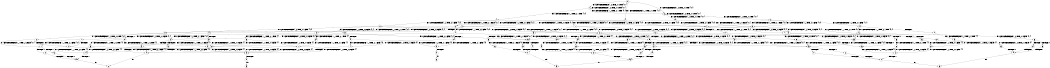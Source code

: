 digraph BCG {
size = "7, 10.5";
center = TRUE;
node [shape = circle];
0 [peripheries = 2];
0 -> 1 [label = "EX !0 !ATOMIC_EXCH_BRANCH (1, +0, TRUE, +0, 1, TRUE) !{0, 1}"];
0 -> 2 [label = "EX !1 !ATOMIC_EXCH_BRANCH (1, +1, TRUE, +0, 1, TRUE) !{0, 1}"];
0 -> 3 [label = "EX !0 !ATOMIC_EXCH_BRANCH (1, +0, TRUE, +0, 1, TRUE) !{0, 1}"];
1 -> 1 [label = "EX !0 !ATOMIC_EXCH_BRANCH (1, +0, TRUE, +0, 1, TRUE) !{0, 1}"];
1 -> 4 [label = "EX !1 !ATOMIC_EXCH_BRANCH (1, +1, TRUE, +0, 1, TRUE) !{0, 1}"];
1 -> 3 [label = "EX !0 !ATOMIC_EXCH_BRANCH (1, +0, TRUE, +0, 1, TRUE) !{0, 1}"];
2 -> 5 [label = "EX !1 !ATOMIC_EXCH_BRANCH (1, +1, TRUE, +0, 1, FALSE) !{0, 1}"];
2 -> 6 [label = "EX !0 !ATOMIC_EXCH_BRANCH (1, +0, TRUE, +0, 1, FALSE) !{0, 1}"];
2 -> 7 [label = "EX !0 !ATOMIC_EXCH_BRANCH (1, +0, TRUE, +0, 1, FALSE) !{0, 1}"];
3 -> 8 [label = "EX !1 !ATOMIC_EXCH_BRANCH (1, +1, TRUE, +0, 1, TRUE) !{0, 1}"];
3 -> 3 [label = "EX !0 !ATOMIC_EXCH_BRANCH (1, +0, TRUE, +0, 1, TRUE) !{0, 1}"];
3 -> 9 [label = "EX !1 !ATOMIC_EXCH_BRANCH (1, +1, TRUE, +0, 1, TRUE) !{0, 1}"];
4 -> 6 [label = "EX !0 !ATOMIC_EXCH_BRANCH (1, +0, TRUE, +0, 1, FALSE) !{0, 1}"];
4 -> 10 [label = "EX !1 !ATOMIC_EXCH_BRANCH (1, +1, TRUE, +0, 1, FALSE) !{0, 1}"];
4 -> 7 [label = "EX !0 !ATOMIC_EXCH_BRANCH (1, +0, TRUE, +0, 1, FALSE) !{0, 1}"];
5 -> 11 [label = "EX !1 !ATOMIC_EXCH_BRANCH (1, +1, TRUE, +0, 2, FALSE) !{0, 1}"];
5 -> 12 [label = "EX !0 !ATOMIC_EXCH_BRANCH (1, +0, TRUE, +0, 1, FALSE) !{0, 1}"];
5 -> 13 [label = "EX !0 !ATOMIC_EXCH_BRANCH (1, +0, TRUE, +0, 1, FALSE) !{0, 1}"];
6 -> 14 [label = "EX !1 !ATOMIC_EXCH_BRANCH (1, +1, TRUE, +0, 1, TRUE) !{0, 1}"];
6 -> 15 [label = "TERMINATE !0"];
7 -> 16 [label = "EX !1 !ATOMIC_EXCH_BRANCH (1, +1, TRUE, +0, 1, TRUE) !{0, 1}"];
7 -> 17 [label = "EX !1 !ATOMIC_EXCH_BRANCH (1, +1, TRUE, +0, 1, TRUE) !{0, 1}"];
7 -> 18 [label = "TERMINATE !0"];
8 -> 19 [label = "EX !0 !ATOMIC_EXCH_BRANCH (1, +0, TRUE, +0, 1, FALSE) !{0, 1}"];
8 -> 20 [label = "EX !1 !ATOMIC_EXCH_BRANCH (1, +1, TRUE, +0, 1, FALSE) !{0, 1}"];
8 -> 7 [label = "EX !0 !ATOMIC_EXCH_BRANCH (1, +0, TRUE, +0, 1, FALSE) !{0, 1}"];
9 -> 20 [label = "EX !1 !ATOMIC_EXCH_BRANCH (1, +1, TRUE, +0, 1, FALSE) !{0, 1}"];
9 -> 7 [label = "EX !0 !ATOMIC_EXCH_BRANCH (1, +0, TRUE, +0, 1, FALSE) !{0, 1}"];
9 -> 21 [label = "EX !1 !ATOMIC_EXCH_BRANCH (1, +1, TRUE, +0, 1, FALSE) !{0, 1}"];
10 -> 12 [label = "EX !0 !ATOMIC_EXCH_BRANCH (1, +0, TRUE, +0, 1, FALSE) !{0, 1}"];
10 -> 22 [label = "EX !1 !ATOMIC_EXCH_BRANCH (1, +1, TRUE, +0, 2, FALSE) !{0, 1}"];
10 -> 13 [label = "EX !0 !ATOMIC_EXCH_BRANCH (1, +0, TRUE, +0, 1, FALSE) !{0, 1}"];
11 -> 23 [label = "EX !0 !ATOMIC_EXCH_BRANCH (1, +0, TRUE, +0, 1, FALSE) !{0, 1}"];
11 -> 24 [label = "TERMINATE !1"];
11 -> 25 [label = "EX !0 !ATOMIC_EXCH_BRANCH (1, +0, TRUE, +0, 1, FALSE) !{0, 1}"];
12 -> 26 [label = "EX !1 !ATOMIC_EXCH_BRANCH (1, +1, TRUE, +0, 2, TRUE) !{0, 1}"];
12 -> 27 [label = "TERMINATE !0"];
13 -> 28 [label = "EX !1 !ATOMIC_EXCH_BRANCH (1, +1, TRUE, +0, 2, TRUE) !{0, 1}"];
13 -> 29 [label = "EX !1 !ATOMIC_EXCH_BRANCH (1, +1, TRUE, +0, 2, TRUE) !{0, 1}"];
13 -> 30 [label = "TERMINATE !0"];
14 -> 31 [label = "EX !1 !ATOMIC_EXCH_BRANCH (1, +1, TRUE, +0, 1, FALSE) !{0, 1}"];
14 -> 32 [label = "TERMINATE !0"];
15 -> 33 [label = "EX !1 !ATOMIC_EXCH_BRANCH (1, +1, TRUE, +0, 1, TRUE) !{1}"];
15 -> 34 [label = "EX !1 !ATOMIC_EXCH_BRANCH (1, +1, TRUE, +0, 1, TRUE) !{1}"];
16 -> 35 [label = "EX !1 !ATOMIC_EXCH_BRANCH (1, +1, TRUE, +0, 1, FALSE) !{0, 1}"];
16 -> 36 [label = "TERMINATE !0"];
17 -> 35 [label = "EX !1 !ATOMIC_EXCH_BRANCH (1, +1, TRUE, +0, 1, FALSE) !{0, 1}"];
17 -> 37 [label = "EX !1 !ATOMIC_EXCH_BRANCH (1, +1, TRUE, +0, 1, FALSE) !{0, 1}"];
17 -> 38 [label = "TERMINATE !0"];
18 -> 39 [label = "EX !1 !ATOMIC_EXCH_BRANCH (1, +1, TRUE, +0, 1, TRUE) !{1}"];
19 -> 16 [label = "EX !1 !ATOMIC_EXCH_BRANCH (1, +1, TRUE, +0, 1, TRUE) !{0, 1}"];
19 -> 40 [label = "TERMINATE !0"];
20 -> 41 [label = "EX !0 !ATOMIC_EXCH_BRANCH (1, +0, TRUE, +0, 1, FALSE) !{0, 1}"];
20 -> 42 [label = "EX !1 !ATOMIC_EXCH_BRANCH (1, +1, TRUE, +0, 2, FALSE) !{0, 1}"];
20 -> 13 [label = "EX !0 !ATOMIC_EXCH_BRANCH (1, +0, TRUE, +0, 1, FALSE) !{0, 1}"];
21 -> 42 [label = "EX !1 !ATOMIC_EXCH_BRANCH (1, +1, TRUE, +0, 2, FALSE) !{0, 1}"];
21 -> 13 [label = "EX !0 !ATOMIC_EXCH_BRANCH (1, +0, TRUE, +0, 1, FALSE) !{0, 1}"];
21 -> 43 [label = "EX !1 !ATOMIC_EXCH_BRANCH (1, +1, TRUE, +0, 2, FALSE) !{0, 1}"];
22 -> 23 [label = "EX !0 !ATOMIC_EXCH_BRANCH (1, +0, TRUE, +0, 1, FALSE) !{0, 1}"];
22 -> 44 [label = "TERMINATE !1"];
22 -> 25 [label = "EX !0 !ATOMIC_EXCH_BRANCH (1, +0, TRUE, +0, 1, FALSE) !{0, 1}"];
23 -> 45 [label = "TERMINATE !0"];
23 -> 46 [label = "TERMINATE !1"];
24 -> 47 [label = "EX !0 !ATOMIC_EXCH_BRANCH (1, +0, TRUE, +0, 1, FALSE) !{0}"];
24 -> 48 [label = "EX !0 !ATOMIC_EXCH_BRANCH (1, +0, TRUE, +0, 1, FALSE) !{0}"];
25 -> 49 [label = "TERMINATE !0"];
25 -> 50 [label = "TERMINATE !1"];
26 -> 51 [label = "EX !1 !ATOMIC_EXCH_BRANCH (1, +1, TRUE, +0, 2, FALSE) !{0, 1}"];
26 -> 52 [label = "TERMINATE !0"];
27 -> 53 [label = "EX !1 !ATOMIC_EXCH_BRANCH (1, +1, TRUE, +0, 2, TRUE) !{1}"];
27 -> 54 [label = "EX !1 !ATOMIC_EXCH_BRANCH (1, +1, TRUE, +0, 2, TRUE) !{1}"];
28 -> 55 [label = "EX !1 !ATOMIC_EXCH_BRANCH (1, +1, TRUE, +0, 2, FALSE) !{0, 1}"];
28 -> 56 [label = "TERMINATE !0"];
29 -> 55 [label = "EX !1 !ATOMIC_EXCH_BRANCH (1, +1, TRUE, +0, 2, FALSE) !{0, 1}"];
29 -> 57 [label = "EX !1 !ATOMIC_EXCH_BRANCH (1, +1, TRUE, +0, 2, FALSE) !{0, 1}"];
29 -> 58 [label = "TERMINATE !0"];
30 -> 59 [label = "EX !1 !ATOMIC_EXCH_BRANCH (1, +1, TRUE, +0, 2, TRUE) !{1}"];
31 -> 51 [label = "EX !1 !ATOMIC_EXCH_BRANCH (1, +1, TRUE, +0, 2, FALSE) !{0, 1}"];
31 -> 52 [label = "TERMINATE !0"];
32 -> 60 [label = "EX !1 !ATOMIC_EXCH_BRANCH (1, +1, TRUE, +0, 1, FALSE) !{1}"];
32 -> 61 [label = "EX !1 !ATOMIC_EXCH_BRANCH (1, +1, TRUE, +0, 1, FALSE) !{1}"];
33 -> 60 [label = "EX !1 !ATOMIC_EXCH_BRANCH (1, +1, TRUE, +0, 1, FALSE) !{1}"];
33 -> 61 [label = "EX !1 !ATOMIC_EXCH_BRANCH (1, +1, TRUE, +0, 1, FALSE) !{1}"];
34 -> 61 [label = "EX !1 !ATOMIC_EXCH_BRANCH (1, +1, TRUE, +0, 1, FALSE) !{1}"];
35 -> 55 [label = "EX !1 !ATOMIC_EXCH_BRANCH (1, +1, TRUE, +0, 2, FALSE) !{0, 1}"];
35 -> 56 [label = "TERMINATE !0"];
36 -> 62 [label = "EX !1 !ATOMIC_EXCH_BRANCH (1, +1, TRUE, +0, 1, FALSE) !{1}"];
37 -> 55 [label = "EX !1 !ATOMIC_EXCH_BRANCH (1, +1, TRUE, +0, 2, FALSE) !{0, 1}"];
37 -> 57 [label = "EX !1 !ATOMIC_EXCH_BRANCH (1, +1, TRUE, +0, 2, FALSE) !{0, 1}"];
37 -> 58 [label = "TERMINATE !0"];
38 -> 63 [label = "EX !1 !ATOMIC_EXCH_BRANCH (1, +1, TRUE, +0, 1, FALSE) !{1}"];
39 -> 63 [label = "EX !1 !ATOMIC_EXCH_BRANCH (1, +1, TRUE, +0, 1, FALSE) !{1}"];
40 -> 64 [label = "EX !1 !ATOMIC_EXCH_BRANCH (1, +1, TRUE, +0, 1, TRUE) !{1}"];
41 -> 28 [label = "EX !1 !ATOMIC_EXCH_BRANCH (1, +1, TRUE, +0, 2, TRUE) !{0, 1}"];
41 -> 65 [label = "TERMINATE !0"];
42 -> 66 [label = "EX !0 !ATOMIC_EXCH_BRANCH (1, +0, TRUE, +0, 1, FALSE) !{0, 1}"];
42 -> 67 [label = "TERMINATE !1"];
42 -> 25 [label = "EX !0 !ATOMIC_EXCH_BRANCH (1, +0, TRUE, +0, 1, FALSE) !{0, 1}"];
43 -> 25 [label = "EX !0 !ATOMIC_EXCH_BRANCH (1, +0, TRUE, +0, 1, FALSE) !{0, 1}"];
43 -> 68 [label = "TERMINATE !1"];
44 -> 47 [label = "EX !0 !ATOMIC_EXCH_BRANCH (1, +0, TRUE, +0, 1, FALSE) !{0}"];
44 -> 48 [label = "EX !0 !ATOMIC_EXCH_BRANCH (1, +0, TRUE, +0, 1, FALSE) !{0}"];
45 -> 69 [label = "TERMINATE !1"];
46 -> 69 [label = "TERMINATE !0"];
47 -> 69 [label = "TERMINATE !0"];
48 -> 70 [label = "TERMINATE !0"];
49 -> 71 [label = "TERMINATE !1"];
50 -> 71 [label = "TERMINATE !0"];
51 -> 72 [label = "TERMINATE !0"];
51 -> 73 [label = "TERMINATE !1"];
52 -> 74 [label = "EX !1 !ATOMIC_EXCH_BRANCH (1, +1, TRUE, +0, 2, FALSE) !{1}"];
52 -> 75 [label = "EX !1 !ATOMIC_EXCH_BRANCH (1, +1, TRUE, +0, 2, FALSE) !{1}"];
53 -> 74 [label = "EX !1 !ATOMIC_EXCH_BRANCH (1, +1, TRUE, +0, 2, FALSE) !{1}"];
53 -> 75 [label = "EX !1 !ATOMIC_EXCH_BRANCH (1, +1, TRUE, +0, 2, FALSE) !{1}"];
54 -> 75 [label = "EX !1 !ATOMIC_EXCH_BRANCH (1, +1, TRUE, +0, 2, FALSE) !{1}"];
55 -> 76 [label = "TERMINATE !0"];
55 -> 77 [label = "TERMINATE !1"];
56 -> 78 [label = "EX !1 !ATOMIC_EXCH_BRANCH (1, +1, TRUE, +0, 2, FALSE) !{1}"];
57 -> 79 [label = "TERMINATE !0"];
57 -> 80 [label = "TERMINATE !1"];
58 -> 81 [label = "EX !1 !ATOMIC_EXCH_BRANCH (1, +1, TRUE, +0, 2, FALSE) !{1}"];
59 -> 81 [label = "EX !1 !ATOMIC_EXCH_BRANCH (1, +1, TRUE, +0, 2, FALSE) !{1}"];
60 -> 74 [label = "EX !1 !ATOMIC_EXCH_BRANCH (1, +1, TRUE, +0, 2, FALSE) !{1}"];
60 -> 75 [label = "EX !1 !ATOMIC_EXCH_BRANCH (1, +1, TRUE, +0, 2, FALSE) !{1}"];
61 -> 75 [label = "EX !1 !ATOMIC_EXCH_BRANCH (1, +1, TRUE, +0, 2, FALSE) !{1}"];
62 -> 78 [label = "EX !1 !ATOMIC_EXCH_BRANCH (1, +1, TRUE, +0, 2, FALSE) !{1}"];
63 -> 81 [label = "EX !1 !ATOMIC_EXCH_BRANCH (1, +1, TRUE, +0, 2, FALSE) !{1}"];
64 -> 62 [label = "EX !1 !ATOMIC_EXCH_BRANCH (1, +1, TRUE, +0, 1, FALSE) !{1}"];
65 -> 82 [label = "EX !1 !ATOMIC_EXCH_BRANCH (1, +1, TRUE, +0, 2, TRUE) !{1}"];
66 -> 83 [label = "TERMINATE !0"];
66 -> 84 [label = "TERMINATE !1"];
67 -> 85 [label = "EX !0 !ATOMIC_EXCH_BRANCH (1, +0, TRUE, +0, 1, FALSE) !{0}"];
68 -> 86 [label = "EX !0 !ATOMIC_EXCH_BRANCH (1, +0, TRUE, +0, 1, FALSE) !{0}"];
69 -> 87 [label = "exit"];
70 -> 88 [label = "exit"];
71 -> 89 [label = "exit"];
72 -> 90 [label = "TERMINATE !1"];
73 -> 90 [label = "TERMINATE !0"];
74 -> 90 [label = "TERMINATE !1"];
75 -> 91 [label = "TERMINATE !1"];
76 -> 92 [label = "TERMINATE !1"];
77 -> 92 [label = "TERMINATE !0"];
78 -> 92 [label = "TERMINATE !1"];
79 -> 93 [label = "TERMINATE !1"];
80 -> 93 [label = "TERMINATE !0"];
81 -> 93 [label = "TERMINATE !1"];
82 -> 78 [label = "EX !1 !ATOMIC_EXCH_BRANCH (1, +1, TRUE, +0, 2, FALSE) !{1}"];
83 -> 94 [label = "TERMINATE !1"];
84 -> 94 [label = "TERMINATE !0"];
85 -> 94 [label = "TERMINATE !0"];
86 -> 71 [label = "TERMINATE !0"];
90 -> 87 [label = "exit"];
91 -> 95 [label = "exit"];
92 -> 96 [label = "exit"];
93 -> 89 [label = "exit"];
94 -> 96 [label = "exit"];
}
